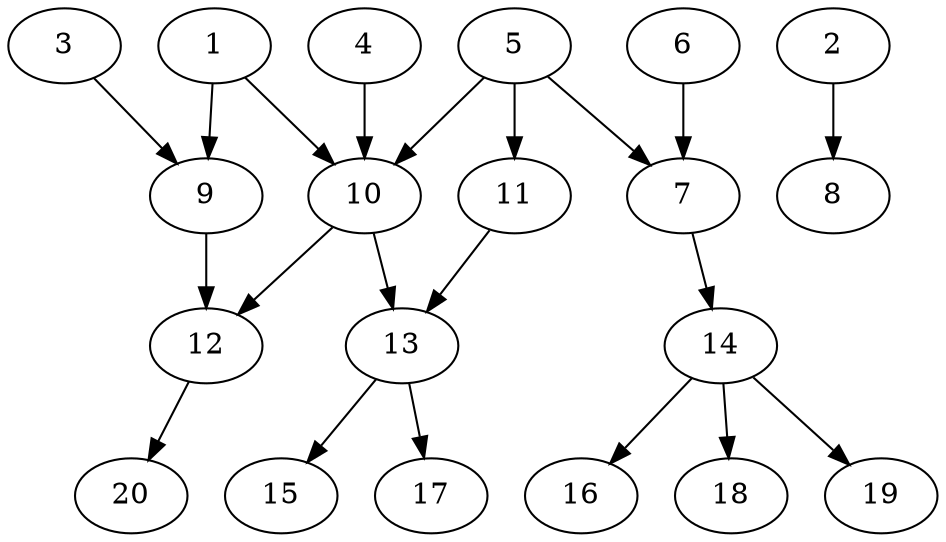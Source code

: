 // DAG automatically generated by daggen at Sat Jul 27 15:38:13 2019
// ./daggen --dot -n 20 --ccr 0.4 --fat 0.6 --regular 0.5 --density 0.4 --mindata 5242880 --maxdata 52428800 
digraph G {
  1 [size="125427200", alpha="0.07", expect_size="50170880"] 
  1 -> 9 [size ="50170880"]
  1 -> 10 [size ="50170880"]
  2 [size="81955840", alpha="0.13", expect_size="32782336"] 
  2 -> 8 [size ="32782336"]
  3 [size="70400000", alpha="0.19", expect_size="28160000"] 
  3 -> 9 [size ="28160000"]
  4 [size="57620480", alpha="0.13", expect_size="23048192"] 
  4 -> 10 [size ="23048192"]
  5 [size="99287040", alpha="0.03", expect_size="39714816"] 
  5 -> 7 [size ="39714816"]
  5 -> 10 [size ="39714816"]
  5 -> 11 [size ="39714816"]
  6 [size="120990720", alpha="0.08", expect_size="48396288"] 
  6 -> 7 [size ="48396288"]
  7 [size="124876800", alpha="0.04", expect_size="49950720"] 
  7 -> 14 [size ="49950720"]
  8 [size="65287680", alpha="0.09", expect_size="26115072"] 
  9 [size="76103680", alpha="0.01", expect_size="30441472"] 
  9 -> 12 [size ="30441472"]
  10 [size="29022720", alpha="0.04", expect_size="11609088"] 
  10 -> 12 [size ="11609088"]
  10 -> 13 [size ="11609088"]
  11 [size="100175360", alpha="0.03", expect_size="40070144"] 
  11 -> 13 [size ="40070144"]
  12 [size="25922560", alpha="0.04", expect_size="10369024"] 
  12 -> 20 [size ="10369024"]
  13 [size="103841280", alpha="0.04", expect_size="41536512"] 
  13 -> 15 [size ="41536512"]
  13 -> 17 [size ="41536512"]
  14 [size="95682560", alpha="0.18", expect_size="38273024"] 
  14 -> 16 [size ="38273024"]
  14 -> 18 [size ="38273024"]
  14 -> 19 [size ="38273024"]
  15 [size="56540160", alpha="0.19", expect_size="22616064"] 
  16 [size="73448960", alpha="0.14", expect_size="29379584"] 
  17 [size="119229440", alpha="0.04", expect_size="47691776"] 
  18 [size="22615040", alpha="0.06", expect_size="9046016"] 
  19 [size="73564160", alpha="0.09", expect_size="29425664"] 
  20 [size="78481920", alpha="0.02", expect_size="31392768"] 
}

